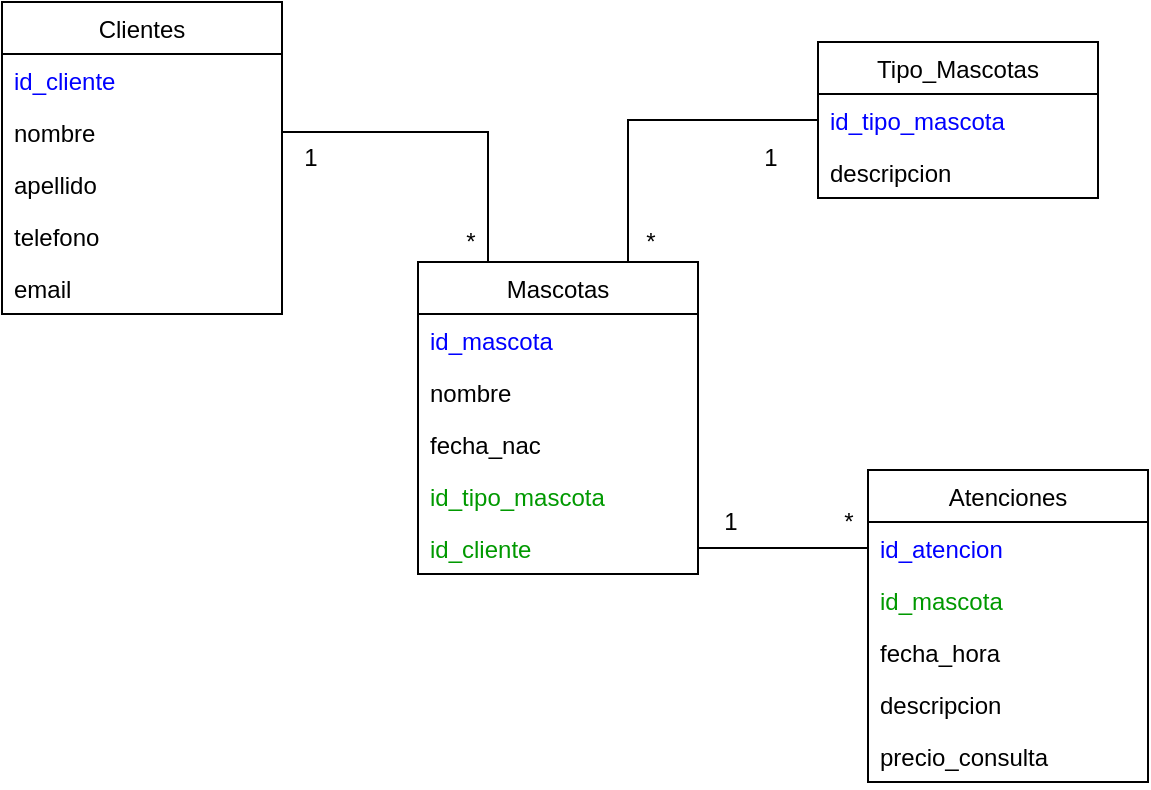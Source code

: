 <mxfile version="15.5.9" type="device"><diagram id="CTEdFq6EWlvq_yiXast2" name="Page-1"><mxGraphModel dx="1422" dy="762" grid="1" gridSize="10" guides="1" tooltips="1" connect="1" arrows="1" fold="1" page="1" pageScale="1" pageWidth="827" pageHeight="1169" math="0" shadow="0"><root><mxCell id="0"/><mxCell id="1" parent="0"/><mxCell id="28RT9pekjXWo32G0n44s-1" value="Clientes" style="swimlane;fontStyle=0;childLayout=stackLayout;horizontal=1;startSize=26;fillColor=none;horizontalStack=0;resizeParent=1;resizeParentMax=0;resizeLast=0;collapsible=1;marginBottom=0;" vertex="1" parent="1"><mxGeometry x="130" y="180" width="140" height="156" as="geometry"/></mxCell><mxCell id="28RT9pekjXWo32G0n44s-2" value="id_cliente" style="text;strokeColor=none;fillColor=none;align=left;verticalAlign=top;spacingLeft=4;spacingRight=4;overflow=hidden;rotatable=0;points=[[0,0.5],[1,0.5]];portConstraint=eastwest;fontColor=#0000FF;" vertex="1" parent="28RT9pekjXWo32G0n44s-1"><mxGeometry y="26" width="140" height="26" as="geometry"/></mxCell><mxCell id="28RT9pekjXWo32G0n44s-3" value="nombre" style="text;strokeColor=none;fillColor=none;align=left;verticalAlign=top;spacingLeft=4;spacingRight=4;overflow=hidden;rotatable=0;points=[[0,0.5],[1,0.5]];portConstraint=eastwest;" vertex="1" parent="28RT9pekjXWo32G0n44s-1"><mxGeometry y="52" width="140" height="26" as="geometry"/></mxCell><mxCell id="28RT9pekjXWo32G0n44s-4" value="apellido" style="text;strokeColor=none;fillColor=none;align=left;verticalAlign=top;spacingLeft=4;spacingRight=4;overflow=hidden;rotatable=0;points=[[0,0.5],[1,0.5]];portConstraint=eastwest;" vertex="1" parent="28RT9pekjXWo32G0n44s-1"><mxGeometry y="78" width="140" height="26" as="geometry"/></mxCell><mxCell id="28RT9pekjXWo32G0n44s-5" value="telefono" style="text;strokeColor=none;fillColor=none;align=left;verticalAlign=top;spacingLeft=4;spacingRight=4;overflow=hidden;rotatable=0;points=[[0,0.5],[1,0.5]];portConstraint=eastwest;" vertex="1" parent="28RT9pekjXWo32G0n44s-1"><mxGeometry y="104" width="140" height="26" as="geometry"/></mxCell><mxCell id="28RT9pekjXWo32G0n44s-6" value="email" style="text;strokeColor=none;fillColor=none;align=left;verticalAlign=top;spacingLeft=4;spacingRight=4;overflow=hidden;rotatable=0;points=[[0,0.5],[1,0.5]];portConstraint=eastwest;" vertex="1" parent="28RT9pekjXWo32G0n44s-1"><mxGeometry y="130" width="140" height="26" as="geometry"/></mxCell><mxCell id="28RT9pekjXWo32G0n44s-7" style="edgeStyle=orthogonalEdgeStyle;rounded=0;orthogonalLoop=1;jettySize=auto;html=1;exitX=0.75;exitY=0;exitDx=0;exitDy=0;entryX=0;entryY=0.5;entryDx=0;entryDy=0;endArrow=none;endFill=0;" edge="1" parent="1" source="28RT9pekjXWo32G0n44s-8" target="28RT9pekjXWo32G0n44s-22"><mxGeometry relative="1" as="geometry"/></mxCell><mxCell id="28RT9pekjXWo32G0n44s-8" value="Mascotas" style="swimlane;fontStyle=0;childLayout=stackLayout;horizontal=1;startSize=26;fillColor=none;horizontalStack=0;resizeParent=1;resizeParentMax=0;resizeLast=0;collapsible=1;marginBottom=0;" vertex="1" parent="1"><mxGeometry x="338" y="310" width="140" height="156" as="geometry"/></mxCell><mxCell id="28RT9pekjXWo32G0n44s-9" value="id_mascota" style="text;strokeColor=none;fillColor=none;align=left;verticalAlign=top;spacingLeft=4;spacingRight=4;overflow=hidden;rotatable=0;points=[[0,0.5],[1,0.5]];portConstraint=eastwest;fontColor=#0000FF;" vertex="1" parent="28RT9pekjXWo32G0n44s-8"><mxGeometry y="26" width="140" height="26" as="geometry"/></mxCell><mxCell id="28RT9pekjXWo32G0n44s-10" value="nombre" style="text;strokeColor=none;fillColor=none;align=left;verticalAlign=top;spacingLeft=4;spacingRight=4;overflow=hidden;rotatable=0;points=[[0,0.5],[1,0.5]];portConstraint=eastwest;" vertex="1" parent="28RT9pekjXWo32G0n44s-8"><mxGeometry y="52" width="140" height="26" as="geometry"/></mxCell><mxCell id="28RT9pekjXWo32G0n44s-11" value="fecha_nac" style="text;strokeColor=none;fillColor=none;align=left;verticalAlign=top;spacingLeft=4;spacingRight=4;overflow=hidden;rotatable=0;points=[[0,0.5],[1,0.5]];portConstraint=eastwest;" vertex="1" parent="28RT9pekjXWo32G0n44s-8"><mxGeometry y="78" width="140" height="26" as="geometry"/></mxCell><mxCell id="28RT9pekjXWo32G0n44s-12" value="id_tipo_mascota" style="text;strokeColor=none;fillColor=none;align=left;verticalAlign=top;spacingLeft=4;spacingRight=4;overflow=hidden;rotatable=0;points=[[0,0.5],[1,0.5]];portConstraint=eastwest;fontColor=#009900;" vertex="1" parent="28RT9pekjXWo32G0n44s-8"><mxGeometry y="104" width="140" height="26" as="geometry"/></mxCell><mxCell id="28RT9pekjXWo32G0n44s-13" value="id_cliente" style="text;strokeColor=none;fillColor=none;align=left;verticalAlign=top;spacingLeft=4;spacingRight=4;overflow=hidden;rotatable=0;points=[[0,0.5],[1,0.5]];portConstraint=eastwest;fontColor=#009900;" vertex="1" parent="28RT9pekjXWo32G0n44s-8"><mxGeometry y="130" width="140" height="26" as="geometry"/></mxCell><mxCell id="28RT9pekjXWo32G0n44s-14" value="Atenciones" style="swimlane;fontStyle=0;childLayout=stackLayout;horizontal=1;startSize=26;fillColor=none;horizontalStack=0;resizeParent=1;resizeParentMax=0;resizeLast=0;collapsible=1;marginBottom=0;" vertex="1" parent="1"><mxGeometry x="563" y="414" width="140" height="156" as="geometry"/></mxCell><mxCell id="28RT9pekjXWo32G0n44s-15" value="id_atencion" style="text;strokeColor=none;fillColor=none;align=left;verticalAlign=top;spacingLeft=4;spacingRight=4;overflow=hidden;rotatable=0;points=[[0,0.5],[1,0.5]];portConstraint=eastwest;fontColor=#0000FF;" vertex="1" parent="28RT9pekjXWo32G0n44s-14"><mxGeometry y="26" width="140" height="26" as="geometry"/></mxCell><mxCell id="28RT9pekjXWo32G0n44s-16" value="id_mascota" style="text;strokeColor=none;fillColor=none;align=left;verticalAlign=top;spacingLeft=4;spacingRight=4;overflow=hidden;rotatable=0;points=[[0,0.5],[1,0.5]];portConstraint=eastwest;fontColor=#009900;" vertex="1" parent="28RT9pekjXWo32G0n44s-14"><mxGeometry y="52" width="140" height="26" as="geometry"/></mxCell><mxCell id="28RT9pekjXWo32G0n44s-17" value="fecha_hora" style="text;strokeColor=none;fillColor=none;align=left;verticalAlign=top;spacingLeft=4;spacingRight=4;overflow=hidden;rotatable=0;points=[[0,0.5],[1,0.5]];portConstraint=eastwest;" vertex="1" parent="28RT9pekjXWo32G0n44s-14"><mxGeometry y="78" width="140" height="26" as="geometry"/></mxCell><mxCell id="28RT9pekjXWo32G0n44s-18" value="descripcion" style="text;strokeColor=none;fillColor=none;align=left;verticalAlign=top;spacingLeft=4;spacingRight=4;overflow=hidden;rotatable=0;points=[[0,0.5],[1,0.5]];portConstraint=eastwest;" vertex="1" parent="28RT9pekjXWo32G0n44s-14"><mxGeometry y="104" width="140" height="26" as="geometry"/></mxCell><mxCell id="28RT9pekjXWo32G0n44s-19" value="precio_consulta" style="text;strokeColor=none;fillColor=none;align=left;verticalAlign=top;spacingLeft=4;spacingRight=4;overflow=hidden;rotatable=0;points=[[0,0.5],[1,0.5]];portConstraint=eastwest;" vertex="1" parent="28RT9pekjXWo32G0n44s-14"><mxGeometry y="130" width="140" height="26" as="geometry"/></mxCell><mxCell id="28RT9pekjXWo32G0n44s-21" value="Tipo_Mascotas" style="swimlane;fontStyle=0;childLayout=stackLayout;horizontal=1;startSize=26;fillColor=none;horizontalStack=0;resizeParent=1;resizeParentMax=0;resizeLast=0;collapsible=1;marginBottom=0;" vertex="1" parent="1"><mxGeometry x="538" y="200" width="140" height="78" as="geometry"/></mxCell><mxCell id="28RT9pekjXWo32G0n44s-22" value="id_tipo_mascota" style="text;strokeColor=none;fillColor=none;align=left;verticalAlign=top;spacingLeft=4;spacingRight=4;overflow=hidden;rotatable=0;points=[[0,0.5],[1,0.5]];portConstraint=eastwest;fontColor=#0000FF;" vertex="1" parent="28RT9pekjXWo32G0n44s-21"><mxGeometry y="26" width="140" height="26" as="geometry"/></mxCell><mxCell id="28RT9pekjXWo32G0n44s-23" value="descripcion" style="text;strokeColor=none;fillColor=none;align=left;verticalAlign=top;spacingLeft=4;spacingRight=4;overflow=hidden;rotatable=0;points=[[0,0.5],[1,0.5]];portConstraint=eastwest;" vertex="1" parent="28RT9pekjXWo32G0n44s-21"><mxGeometry y="52" width="140" height="26" as="geometry"/></mxCell><mxCell id="28RT9pekjXWo32G0n44s-24" style="edgeStyle=orthogonalEdgeStyle;rounded=0;orthogonalLoop=1;jettySize=auto;html=1;exitX=1;exitY=0.5;exitDx=0;exitDy=0;entryX=0.25;entryY=0;entryDx=0;entryDy=0;endArrow=none;endFill=0;" edge="1" parent="1" source="28RT9pekjXWo32G0n44s-3" target="28RT9pekjXWo32G0n44s-8"><mxGeometry relative="1" as="geometry"/></mxCell><mxCell id="28RT9pekjXWo32G0n44s-25" style="edgeStyle=orthogonalEdgeStyle;rounded=0;orthogonalLoop=1;jettySize=auto;html=1;exitX=1;exitY=0.5;exitDx=0;exitDy=0;entryX=0;entryY=0.5;entryDx=0;entryDy=0;endArrow=none;endFill=0;" edge="1" parent="1" source="28RT9pekjXWo32G0n44s-13" target="28RT9pekjXWo32G0n44s-15"><mxGeometry relative="1" as="geometry"/></mxCell><mxCell id="28RT9pekjXWo32G0n44s-26" value="1" style="text;html=1;resizable=0;autosize=1;align=center;verticalAlign=middle;points=[];fillColor=none;strokeColor=none;rounded=0;" vertex="1" parent="1"><mxGeometry x="274" y="248" width="20" height="20" as="geometry"/></mxCell><mxCell id="28RT9pekjXWo32G0n44s-27" value="1" style="text;html=1;resizable=0;autosize=1;align=center;verticalAlign=middle;points=[];fillColor=none;strokeColor=none;rounded=0;" vertex="1" parent="1"><mxGeometry x="504" y="248" width="20" height="20" as="geometry"/></mxCell><mxCell id="28RT9pekjXWo32G0n44s-28" value="1" style="text;html=1;resizable=0;autosize=1;align=center;verticalAlign=middle;points=[];fillColor=none;strokeColor=none;rounded=0;" vertex="1" parent="1"><mxGeometry x="484" y="430" width="20" height="20" as="geometry"/></mxCell><mxCell id="28RT9pekjXWo32G0n44s-29" value="*" style="text;html=1;resizable=0;autosize=1;align=center;verticalAlign=middle;points=[];fillColor=none;strokeColor=none;rounded=0;" vertex="1" parent="1"><mxGeometry x="543" y="430" width="20" height="20" as="geometry"/></mxCell><mxCell id="28RT9pekjXWo32G0n44s-30" value="*" style="text;html=1;resizable=0;autosize=1;align=center;verticalAlign=middle;points=[];fillColor=none;strokeColor=none;rounded=0;" vertex="1" parent="1"><mxGeometry x="444" y="290" width="20" height="20" as="geometry"/></mxCell><mxCell id="28RT9pekjXWo32G0n44s-31" value="*" style="text;html=1;resizable=0;autosize=1;align=center;verticalAlign=middle;points=[];fillColor=none;strokeColor=none;rounded=0;" vertex="1" parent="1"><mxGeometry x="354" y="290" width="20" height="20" as="geometry"/></mxCell></root></mxGraphModel></diagram></mxfile>